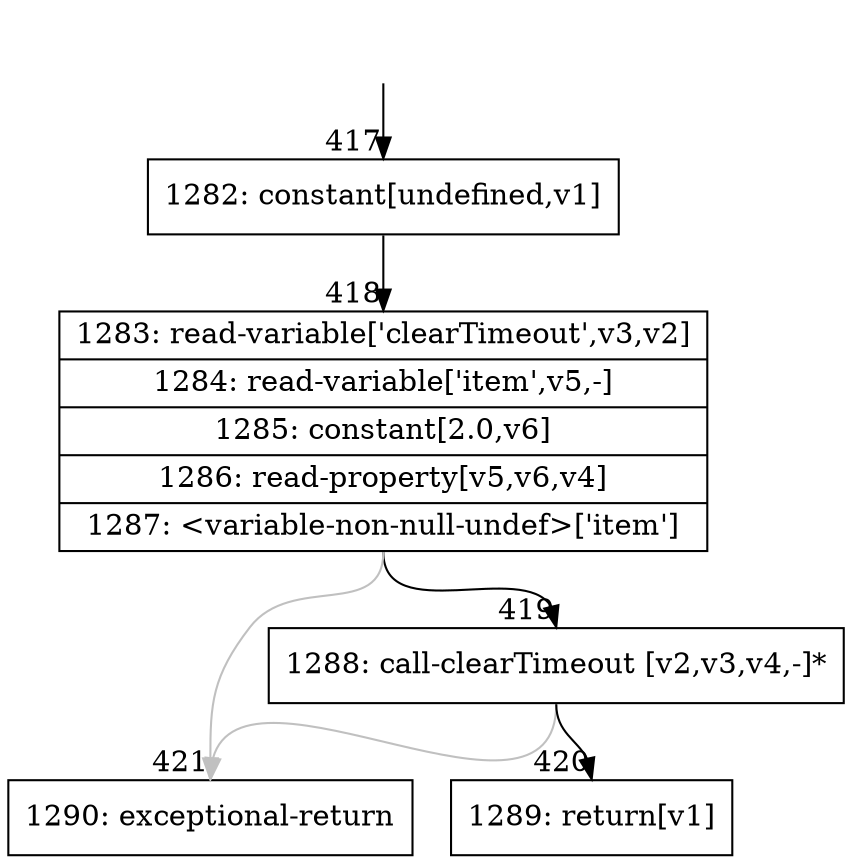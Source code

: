 digraph {
rankdir="TD"
BB_entry22[shape=none,label=""];
BB_entry22 -> BB417 [tailport=s, headport=n, headlabel="    417"]
BB417 [shape=record label="{1282: constant[undefined,v1]}" ] 
BB417 -> BB418 [tailport=s, headport=n, headlabel="      418"]
BB418 [shape=record label="{1283: read-variable['clearTimeout',v3,v2]|1284: read-variable['item',v5,-]|1285: constant[2.0,v6]|1286: read-property[v5,v6,v4]|1287: \<variable-non-null-undef\>['item']}" ] 
BB418 -> BB419 [tailport=s, headport=n, headlabel="      419"]
BB418 -> BB421 [tailport=s, headport=n, color=gray, headlabel="      421"]
BB419 [shape=record label="{1288: call-clearTimeout [v2,v3,v4,-]*}" ] 
BB419 -> BB420 [tailport=s, headport=n, headlabel="      420"]
BB419 -> BB421 [tailport=s, headport=n, color=gray]
BB420 [shape=record label="{1289: return[v1]}" ] 
BB421 [shape=record label="{1290: exceptional-return}" ] 
//#$~ 456
}
